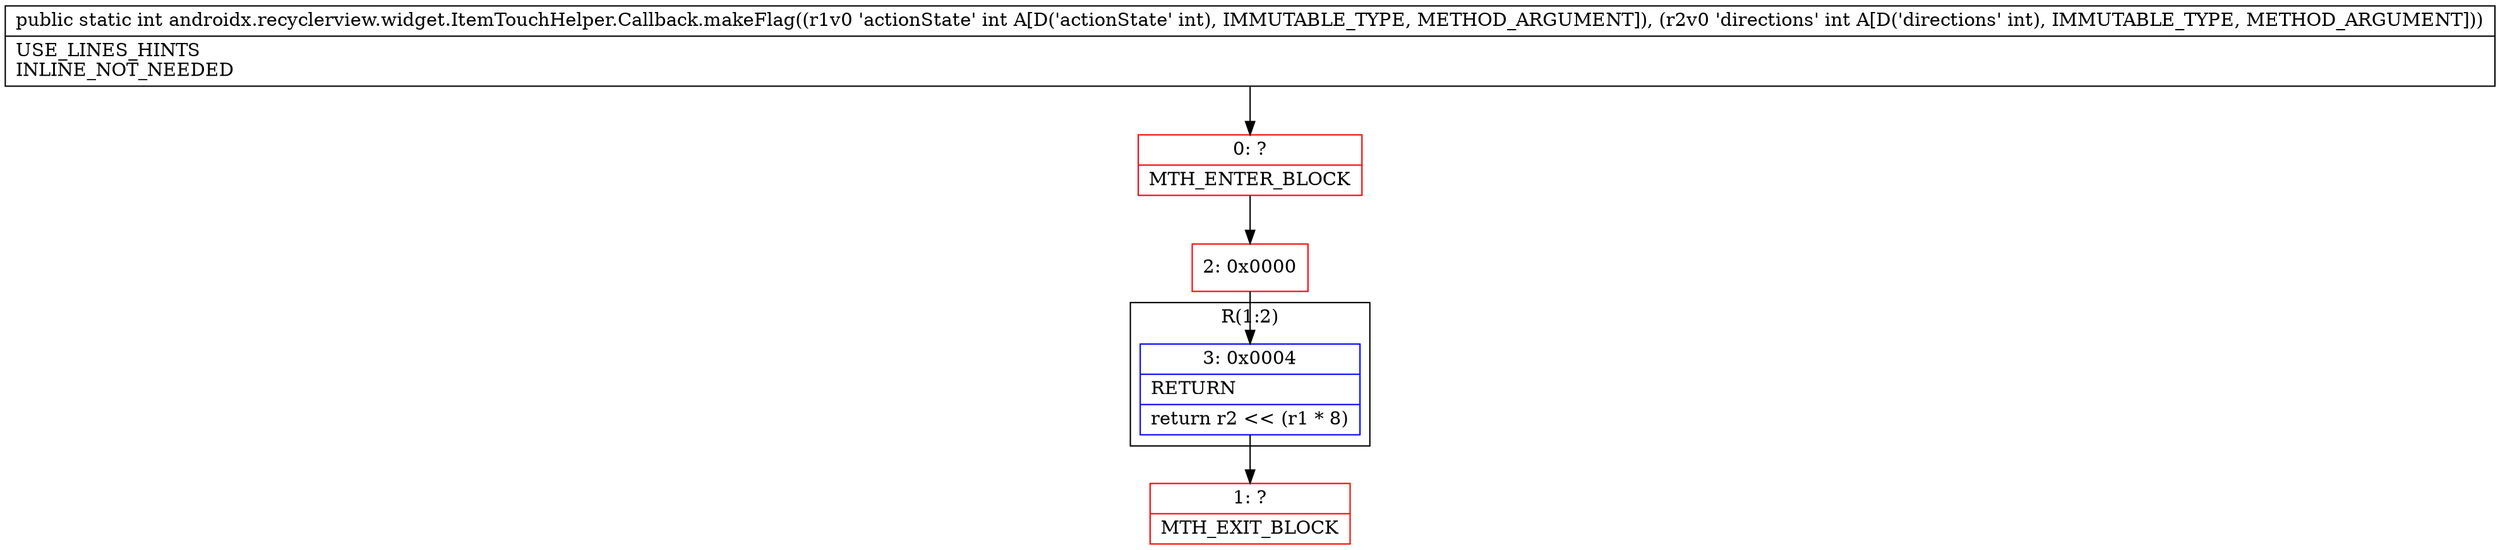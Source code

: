 digraph "CFG forandroidx.recyclerview.widget.ItemTouchHelper.Callback.makeFlag(II)I" {
subgraph cluster_Region_1859388821 {
label = "R(1:2)";
node [shape=record,color=blue];
Node_3 [shape=record,label="{3\:\ 0x0004|RETURN\l|return r2 \<\< (r1 * 8)\l}"];
}
Node_0 [shape=record,color=red,label="{0\:\ ?|MTH_ENTER_BLOCK\l}"];
Node_2 [shape=record,color=red,label="{2\:\ 0x0000}"];
Node_1 [shape=record,color=red,label="{1\:\ ?|MTH_EXIT_BLOCK\l}"];
MethodNode[shape=record,label="{public static int androidx.recyclerview.widget.ItemTouchHelper.Callback.makeFlag((r1v0 'actionState' int A[D('actionState' int), IMMUTABLE_TYPE, METHOD_ARGUMENT]), (r2v0 'directions' int A[D('directions' int), IMMUTABLE_TYPE, METHOD_ARGUMENT]))  | USE_LINES_HINTS\lINLINE_NOT_NEEDED\l}"];
MethodNode -> Node_0;Node_3 -> Node_1;
Node_0 -> Node_2;
Node_2 -> Node_3;
}

